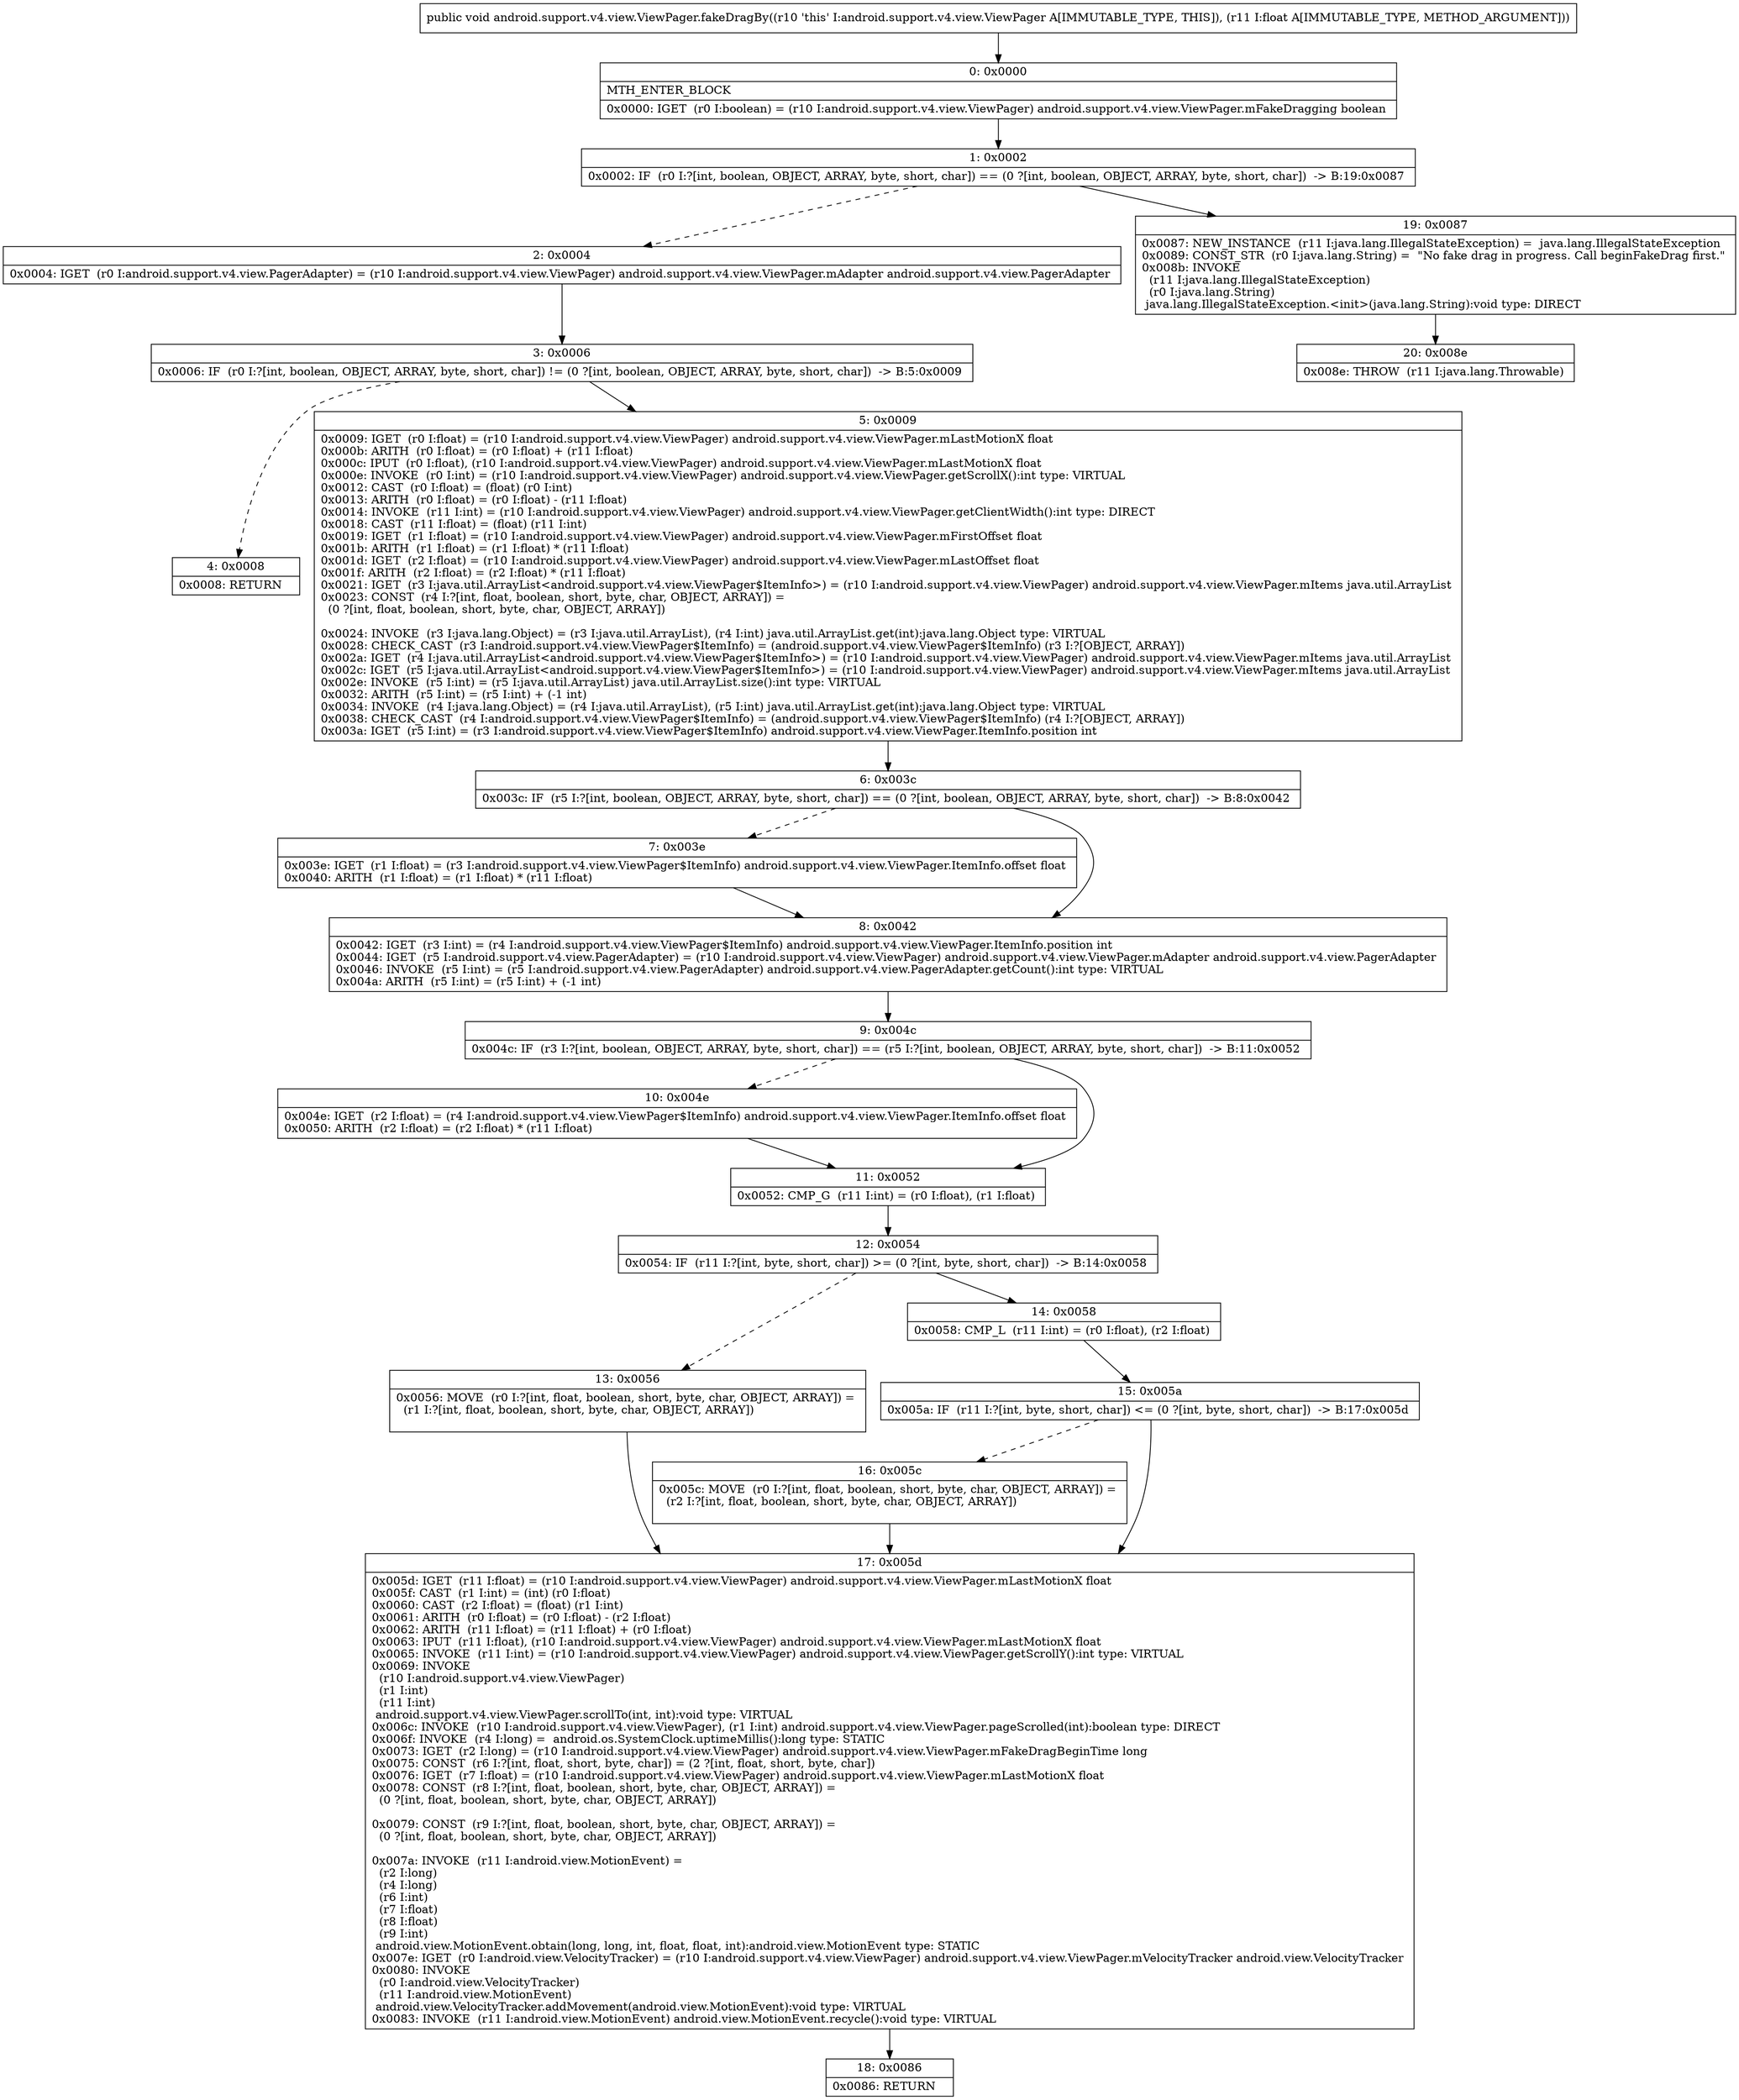 digraph "CFG forandroid.support.v4.view.ViewPager.fakeDragBy(F)V" {
Node_0 [shape=record,label="{0\:\ 0x0000|MTH_ENTER_BLOCK\l|0x0000: IGET  (r0 I:boolean) = (r10 I:android.support.v4.view.ViewPager) android.support.v4.view.ViewPager.mFakeDragging boolean \l}"];
Node_1 [shape=record,label="{1\:\ 0x0002|0x0002: IF  (r0 I:?[int, boolean, OBJECT, ARRAY, byte, short, char]) == (0 ?[int, boolean, OBJECT, ARRAY, byte, short, char])  \-\> B:19:0x0087 \l}"];
Node_2 [shape=record,label="{2\:\ 0x0004|0x0004: IGET  (r0 I:android.support.v4.view.PagerAdapter) = (r10 I:android.support.v4.view.ViewPager) android.support.v4.view.ViewPager.mAdapter android.support.v4.view.PagerAdapter \l}"];
Node_3 [shape=record,label="{3\:\ 0x0006|0x0006: IF  (r0 I:?[int, boolean, OBJECT, ARRAY, byte, short, char]) != (0 ?[int, boolean, OBJECT, ARRAY, byte, short, char])  \-\> B:5:0x0009 \l}"];
Node_4 [shape=record,label="{4\:\ 0x0008|0x0008: RETURN   \l}"];
Node_5 [shape=record,label="{5\:\ 0x0009|0x0009: IGET  (r0 I:float) = (r10 I:android.support.v4.view.ViewPager) android.support.v4.view.ViewPager.mLastMotionX float \l0x000b: ARITH  (r0 I:float) = (r0 I:float) + (r11 I:float) \l0x000c: IPUT  (r0 I:float), (r10 I:android.support.v4.view.ViewPager) android.support.v4.view.ViewPager.mLastMotionX float \l0x000e: INVOKE  (r0 I:int) = (r10 I:android.support.v4.view.ViewPager) android.support.v4.view.ViewPager.getScrollX():int type: VIRTUAL \l0x0012: CAST  (r0 I:float) = (float) (r0 I:int) \l0x0013: ARITH  (r0 I:float) = (r0 I:float) \- (r11 I:float) \l0x0014: INVOKE  (r11 I:int) = (r10 I:android.support.v4.view.ViewPager) android.support.v4.view.ViewPager.getClientWidth():int type: DIRECT \l0x0018: CAST  (r11 I:float) = (float) (r11 I:int) \l0x0019: IGET  (r1 I:float) = (r10 I:android.support.v4.view.ViewPager) android.support.v4.view.ViewPager.mFirstOffset float \l0x001b: ARITH  (r1 I:float) = (r1 I:float) * (r11 I:float) \l0x001d: IGET  (r2 I:float) = (r10 I:android.support.v4.view.ViewPager) android.support.v4.view.ViewPager.mLastOffset float \l0x001f: ARITH  (r2 I:float) = (r2 I:float) * (r11 I:float) \l0x0021: IGET  (r3 I:java.util.ArrayList\<android.support.v4.view.ViewPager$ItemInfo\>) = (r10 I:android.support.v4.view.ViewPager) android.support.v4.view.ViewPager.mItems java.util.ArrayList \l0x0023: CONST  (r4 I:?[int, float, boolean, short, byte, char, OBJECT, ARRAY]) = \l  (0 ?[int, float, boolean, short, byte, char, OBJECT, ARRAY])\l \l0x0024: INVOKE  (r3 I:java.lang.Object) = (r3 I:java.util.ArrayList), (r4 I:int) java.util.ArrayList.get(int):java.lang.Object type: VIRTUAL \l0x0028: CHECK_CAST  (r3 I:android.support.v4.view.ViewPager$ItemInfo) = (android.support.v4.view.ViewPager$ItemInfo) (r3 I:?[OBJECT, ARRAY]) \l0x002a: IGET  (r4 I:java.util.ArrayList\<android.support.v4.view.ViewPager$ItemInfo\>) = (r10 I:android.support.v4.view.ViewPager) android.support.v4.view.ViewPager.mItems java.util.ArrayList \l0x002c: IGET  (r5 I:java.util.ArrayList\<android.support.v4.view.ViewPager$ItemInfo\>) = (r10 I:android.support.v4.view.ViewPager) android.support.v4.view.ViewPager.mItems java.util.ArrayList \l0x002e: INVOKE  (r5 I:int) = (r5 I:java.util.ArrayList) java.util.ArrayList.size():int type: VIRTUAL \l0x0032: ARITH  (r5 I:int) = (r5 I:int) + (\-1 int) \l0x0034: INVOKE  (r4 I:java.lang.Object) = (r4 I:java.util.ArrayList), (r5 I:int) java.util.ArrayList.get(int):java.lang.Object type: VIRTUAL \l0x0038: CHECK_CAST  (r4 I:android.support.v4.view.ViewPager$ItemInfo) = (android.support.v4.view.ViewPager$ItemInfo) (r4 I:?[OBJECT, ARRAY]) \l0x003a: IGET  (r5 I:int) = (r3 I:android.support.v4.view.ViewPager$ItemInfo) android.support.v4.view.ViewPager.ItemInfo.position int \l}"];
Node_6 [shape=record,label="{6\:\ 0x003c|0x003c: IF  (r5 I:?[int, boolean, OBJECT, ARRAY, byte, short, char]) == (0 ?[int, boolean, OBJECT, ARRAY, byte, short, char])  \-\> B:8:0x0042 \l}"];
Node_7 [shape=record,label="{7\:\ 0x003e|0x003e: IGET  (r1 I:float) = (r3 I:android.support.v4.view.ViewPager$ItemInfo) android.support.v4.view.ViewPager.ItemInfo.offset float \l0x0040: ARITH  (r1 I:float) = (r1 I:float) * (r11 I:float) \l}"];
Node_8 [shape=record,label="{8\:\ 0x0042|0x0042: IGET  (r3 I:int) = (r4 I:android.support.v4.view.ViewPager$ItemInfo) android.support.v4.view.ViewPager.ItemInfo.position int \l0x0044: IGET  (r5 I:android.support.v4.view.PagerAdapter) = (r10 I:android.support.v4.view.ViewPager) android.support.v4.view.ViewPager.mAdapter android.support.v4.view.PagerAdapter \l0x0046: INVOKE  (r5 I:int) = (r5 I:android.support.v4.view.PagerAdapter) android.support.v4.view.PagerAdapter.getCount():int type: VIRTUAL \l0x004a: ARITH  (r5 I:int) = (r5 I:int) + (\-1 int) \l}"];
Node_9 [shape=record,label="{9\:\ 0x004c|0x004c: IF  (r3 I:?[int, boolean, OBJECT, ARRAY, byte, short, char]) == (r5 I:?[int, boolean, OBJECT, ARRAY, byte, short, char])  \-\> B:11:0x0052 \l}"];
Node_10 [shape=record,label="{10\:\ 0x004e|0x004e: IGET  (r2 I:float) = (r4 I:android.support.v4.view.ViewPager$ItemInfo) android.support.v4.view.ViewPager.ItemInfo.offset float \l0x0050: ARITH  (r2 I:float) = (r2 I:float) * (r11 I:float) \l}"];
Node_11 [shape=record,label="{11\:\ 0x0052|0x0052: CMP_G  (r11 I:int) = (r0 I:float), (r1 I:float) \l}"];
Node_12 [shape=record,label="{12\:\ 0x0054|0x0054: IF  (r11 I:?[int, byte, short, char]) \>= (0 ?[int, byte, short, char])  \-\> B:14:0x0058 \l}"];
Node_13 [shape=record,label="{13\:\ 0x0056|0x0056: MOVE  (r0 I:?[int, float, boolean, short, byte, char, OBJECT, ARRAY]) = \l  (r1 I:?[int, float, boolean, short, byte, char, OBJECT, ARRAY])\l \l}"];
Node_14 [shape=record,label="{14\:\ 0x0058|0x0058: CMP_L  (r11 I:int) = (r0 I:float), (r2 I:float) \l}"];
Node_15 [shape=record,label="{15\:\ 0x005a|0x005a: IF  (r11 I:?[int, byte, short, char]) \<= (0 ?[int, byte, short, char])  \-\> B:17:0x005d \l}"];
Node_16 [shape=record,label="{16\:\ 0x005c|0x005c: MOVE  (r0 I:?[int, float, boolean, short, byte, char, OBJECT, ARRAY]) = \l  (r2 I:?[int, float, boolean, short, byte, char, OBJECT, ARRAY])\l \l}"];
Node_17 [shape=record,label="{17\:\ 0x005d|0x005d: IGET  (r11 I:float) = (r10 I:android.support.v4.view.ViewPager) android.support.v4.view.ViewPager.mLastMotionX float \l0x005f: CAST  (r1 I:int) = (int) (r0 I:float) \l0x0060: CAST  (r2 I:float) = (float) (r1 I:int) \l0x0061: ARITH  (r0 I:float) = (r0 I:float) \- (r2 I:float) \l0x0062: ARITH  (r11 I:float) = (r11 I:float) + (r0 I:float) \l0x0063: IPUT  (r11 I:float), (r10 I:android.support.v4.view.ViewPager) android.support.v4.view.ViewPager.mLastMotionX float \l0x0065: INVOKE  (r11 I:int) = (r10 I:android.support.v4.view.ViewPager) android.support.v4.view.ViewPager.getScrollY():int type: VIRTUAL \l0x0069: INVOKE  \l  (r10 I:android.support.v4.view.ViewPager)\l  (r1 I:int)\l  (r11 I:int)\l android.support.v4.view.ViewPager.scrollTo(int, int):void type: VIRTUAL \l0x006c: INVOKE  (r10 I:android.support.v4.view.ViewPager), (r1 I:int) android.support.v4.view.ViewPager.pageScrolled(int):boolean type: DIRECT \l0x006f: INVOKE  (r4 I:long) =  android.os.SystemClock.uptimeMillis():long type: STATIC \l0x0073: IGET  (r2 I:long) = (r10 I:android.support.v4.view.ViewPager) android.support.v4.view.ViewPager.mFakeDragBeginTime long \l0x0075: CONST  (r6 I:?[int, float, short, byte, char]) = (2 ?[int, float, short, byte, char]) \l0x0076: IGET  (r7 I:float) = (r10 I:android.support.v4.view.ViewPager) android.support.v4.view.ViewPager.mLastMotionX float \l0x0078: CONST  (r8 I:?[int, float, boolean, short, byte, char, OBJECT, ARRAY]) = \l  (0 ?[int, float, boolean, short, byte, char, OBJECT, ARRAY])\l \l0x0079: CONST  (r9 I:?[int, float, boolean, short, byte, char, OBJECT, ARRAY]) = \l  (0 ?[int, float, boolean, short, byte, char, OBJECT, ARRAY])\l \l0x007a: INVOKE  (r11 I:android.view.MotionEvent) = \l  (r2 I:long)\l  (r4 I:long)\l  (r6 I:int)\l  (r7 I:float)\l  (r8 I:float)\l  (r9 I:int)\l android.view.MotionEvent.obtain(long, long, int, float, float, int):android.view.MotionEvent type: STATIC \l0x007e: IGET  (r0 I:android.view.VelocityTracker) = (r10 I:android.support.v4.view.ViewPager) android.support.v4.view.ViewPager.mVelocityTracker android.view.VelocityTracker \l0x0080: INVOKE  \l  (r0 I:android.view.VelocityTracker)\l  (r11 I:android.view.MotionEvent)\l android.view.VelocityTracker.addMovement(android.view.MotionEvent):void type: VIRTUAL \l0x0083: INVOKE  (r11 I:android.view.MotionEvent) android.view.MotionEvent.recycle():void type: VIRTUAL \l}"];
Node_18 [shape=record,label="{18\:\ 0x0086|0x0086: RETURN   \l}"];
Node_19 [shape=record,label="{19\:\ 0x0087|0x0087: NEW_INSTANCE  (r11 I:java.lang.IllegalStateException) =  java.lang.IllegalStateException \l0x0089: CONST_STR  (r0 I:java.lang.String) =  \"No fake drag in progress. Call beginFakeDrag first.\" \l0x008b: INVOKE  \l  (r11 I:java.lang.IllegalStateException)\l  (r0 I:java.lang.String)\l java.lang.IllegalStateException.\<init\>(java.lang.String):void type: DIRECT \l}"];
Node_20 [shape=record,label="{20\:\ 0x008e|0x008e: THROW  (r11 I:java.lang.Throwable) \l}"];
MethodNode[shape=record,label="{public void android.support.v4.view.ViewPager.fakeDragBy((r10 'this' I:android.support.v4.view.ViewPager A[IMMUTABLE_TYPE, THIS]), (r11 I:float A[IMMUTABLE_TYPE, METHOD_ARGUMENT])) }"];
MethodNode -> Node_0;
Node_0 -> Node_1;
Node_1 -> Node_2[style=dashed];
Node_1 -> Node_19;
Node_2 -> Node_3;
Node_3 -> Node_4[style=dashed];
Node_3 -> Node_5;
Node_5 -> Node_6;
Node_6 -> Node_7[style=dashed];
Node_6 -> Node_8;
Node_7 -> Node_8;
Node_8 -> Node_9;
Node_9 -> Node_10[style=dashed];
Node_9 -> Node_11;
Node_10 -> Node_11;
Node_11 -> Node_12;
Node_12 -> Node_13[style=dashed];
Node_12 -> Node_14;
Node_13 -> Node_17;
Node_14 -> Node_15;
Node_15 -> Node_16[style=dashed];
Node_15 -> Node_17;
Node_16 -> Node_17;
Node_17 -> Node_18;
Node_19 -> Node_20;
}

